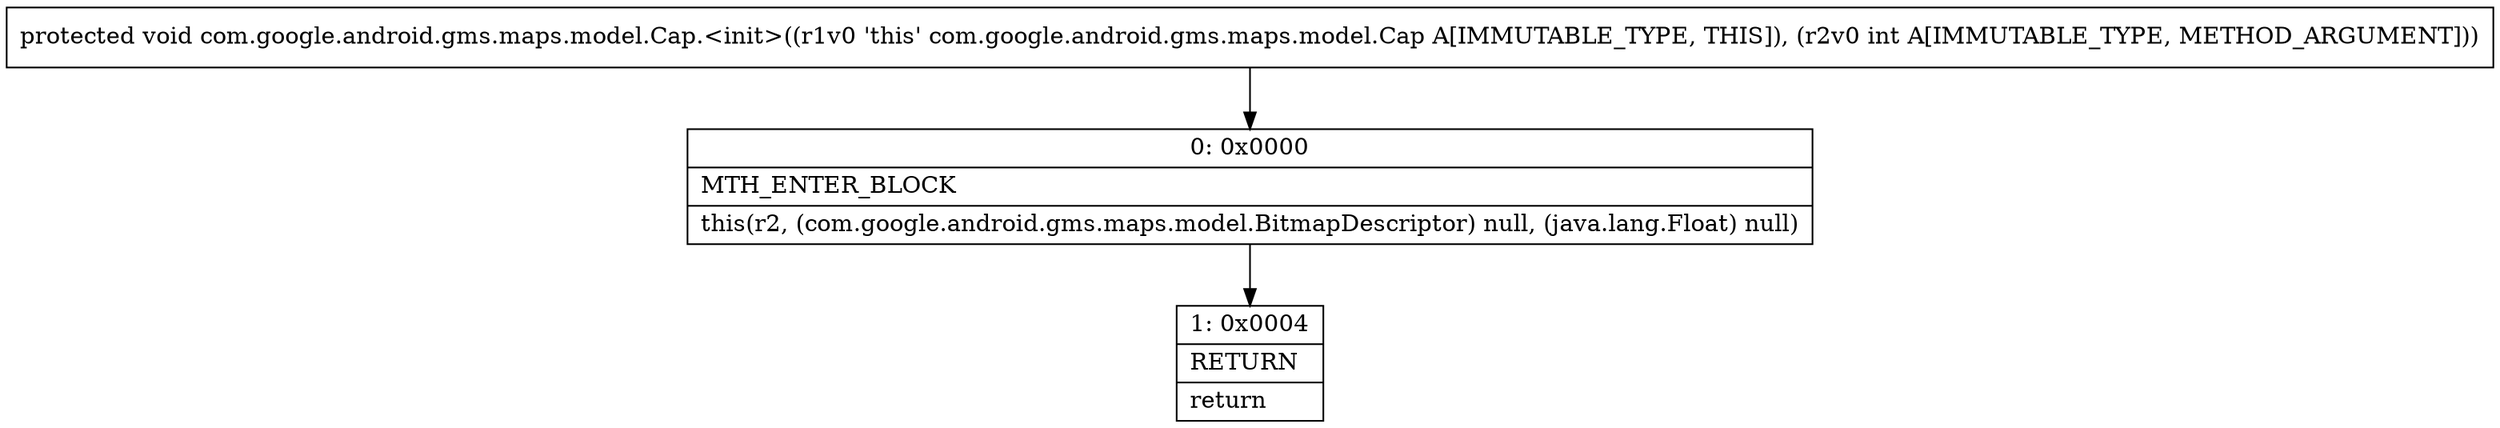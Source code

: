 digraph "CFG forcom.google.android.gms.maps.model.Cap.\<init\>(I)V" {
Node_0 [shape=record,label="{0\:\ 0x0000|MTH_ENTER_BLOCK\l|this(r2, (com.google.android.gms.maps.model.BitmapDescriptor) null, (java.lang.Float) null)\l}"];
Node_1 [shape=record,label="{1\:\ 0x0004|RETURN\l|return\l}"];
MethodNode[shape=record,label="{protected void com.google.android.gms.maps.model.Cap.\<init\>((r1v0 'this' com.google.android.gms.maps.model.Cap A[IMMUTABLE_TYPE, THIS]), (r2v0 int A[IMMUTABLE_TYPE, METHOD_ARGUMENT])) }"];
MethodNode -> Node_0;
Node_0 -> Node_1;
}

